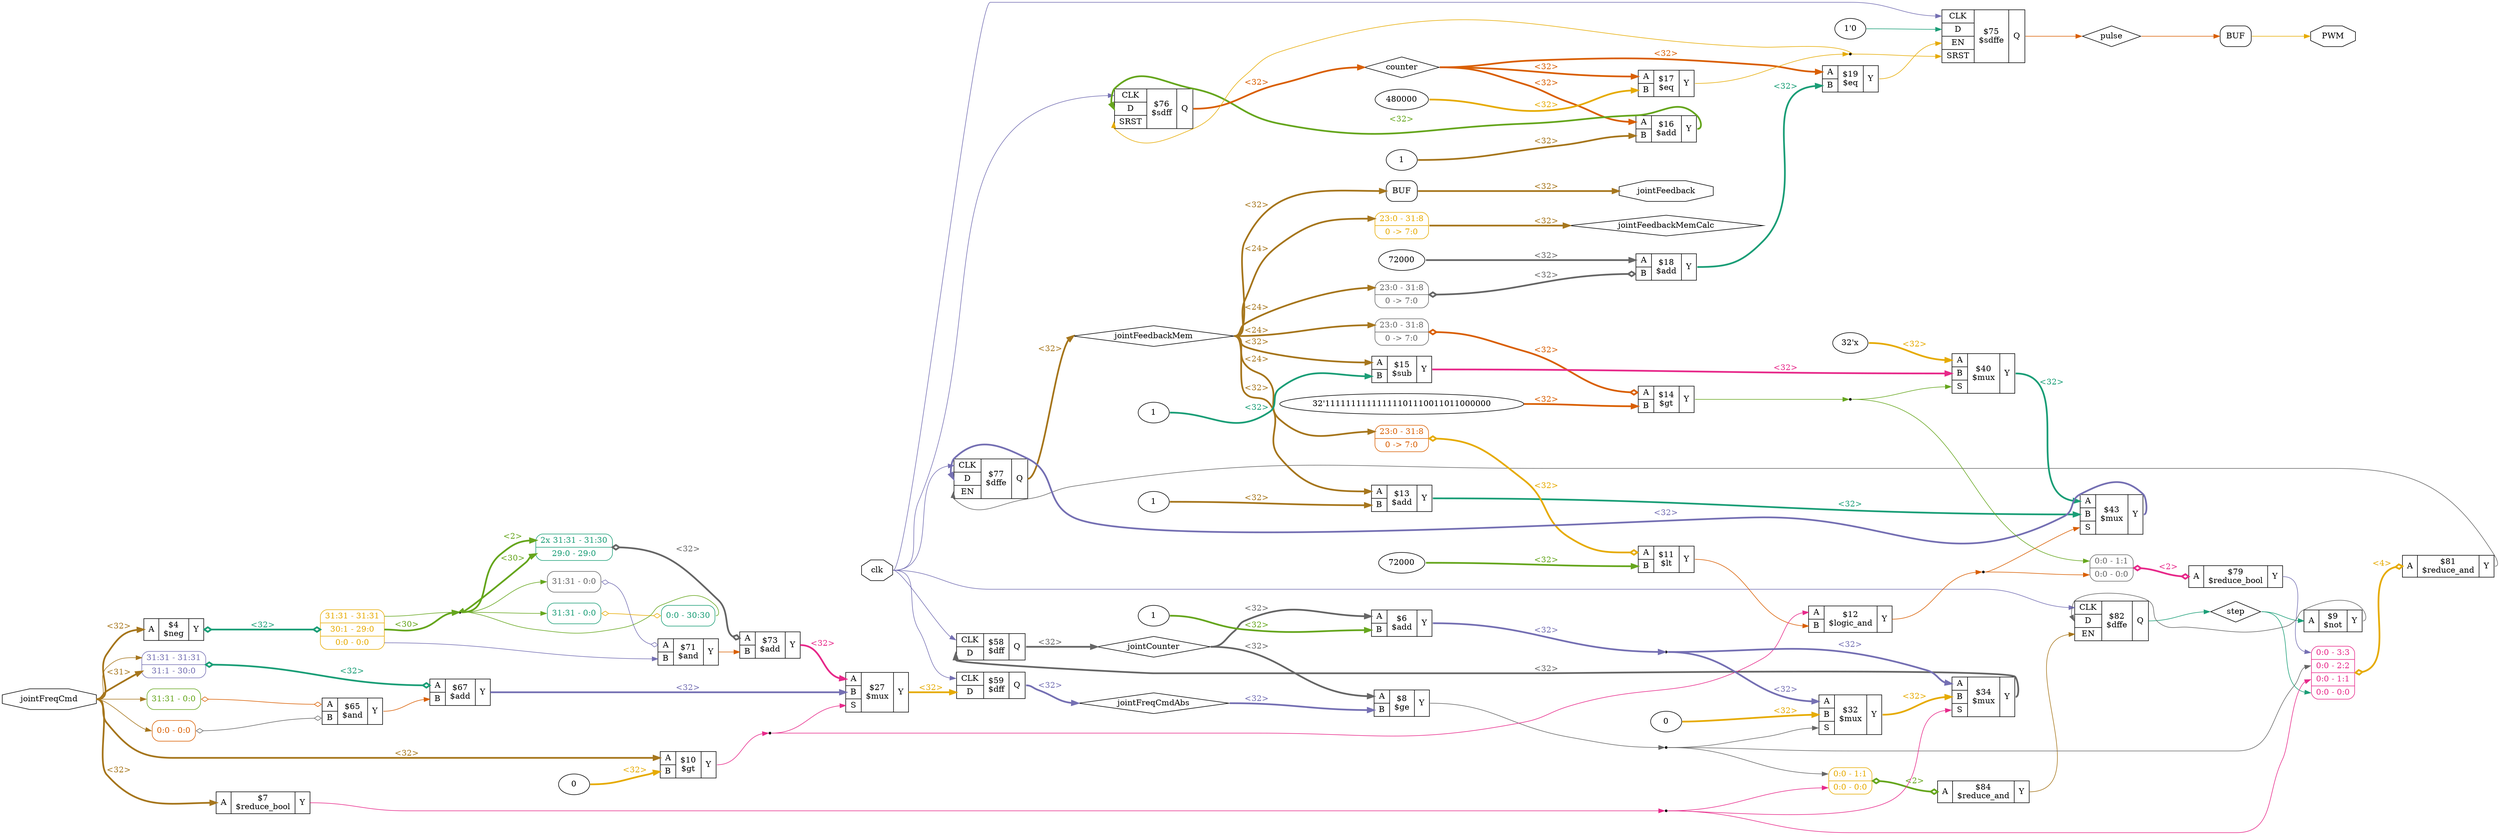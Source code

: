 digraph "joint_rcservo" {
rankdir="LR";
remincross=true;
n29 [ shape=octagon, label="PWM", color="black", fontcolor="black" ];
n30 [ shape=octagon, label="clk", color="black", fontcolor="black" ];
n31 [ shape=diamond, label="counter", color="black", fontcolor="black" ];
n32 [ shape=diamond, label="jointCounter", color="black", fontcolor="black" ];
n33 [ shape=octagon, label="jointFeedback", color="black", fontcolor="black" ];
n34 [ shape=diamond, label="jointFeedbackMem", color="black", fontcolor="black" ];
n35 [ shape=diamond, label="jointFeedbackMemCalc", color="black", fontcolor="black" ];
n36 [ shape=octagon, label="jointFreqCmd", color="black", fontcolor="black" ];
n37 [ shape=diamond, label="jointFreqCmdAbs", color="black", fontcolor="black" ];
n38 [ shape=diamond, label="pulse", color="black", fontcolor="black" ];
n39 [ shape=diamond, label="step", color="black", fontcolor="black" ];
v0 [ label="1" ];
c43 [ shape=record, label="{{<p40> A|<p41> B}|$6\n$add|{<p42> Y}}",  ];
v1 [ label="1" ];
c44 [ shape=record, label="{{<p40> A|<p41> B}|$13\n$add|{<p42> Y}}",  ];
v2 [ label="1" ];
c45 [ shape=record, label="{{<p40> A|<p41> B}|$16\n$add|{<p42> Y}}",  ];
v3 [ label="72000" ];
c46 [ shape=record, label="{{<p40> A|<p41> B}|$18\n$add|{<p42> Y}}",  ];
x4 [ shape=record, style=rounded, label="<s1> 23:0 - 31:8 |0 -&gt; 7:0 ", colorscheme="dark28", color="8", fontcolor="8" ];
x4:e -> c46:p41:w [arrowhead=odiamond, arrowtail=odiamond, dir=both, colorscheme="dark28", color="8", fontcolor="8", style="setlinewidth(3)", label="<32>"];
v5 [ label="1'0" ];
c52 [ shape=record, label="{{<p47> CLK|<p48> D|<p49> EN|<p50> SRST}|$75\n$sdffe|{<p51> Q}}",  ];
c53 [ shape=record, label="{{<p47> CLK|<p48> D|<p50> SRST}|$76\n$sdff|{<p51> Q}}",  ];
c54 [ shape=record, label="{{<p47> CLK|<p48> D|<p49> EN}|$77\n$dffe|{<p51> Q}}",  ];
c55 [ shape=record, label="{{<p47> CLK|<p48> D|<p49> EN}|$82\n$dffe|{<p51> Q}}",  ];
c56 [ shape=record, label="{{<p40> A}|$79\n$reduce_bool|{<p42> Y}}",  ];
x6 [ shape=record, style=rounded, label="<s1> 0:0 - 1:1 |<s0> 0:0 - 0:0 ", colorscheme="dark28", color="8", fontcolor="8" ];
x6:e -> c56:p40:w [arrowhead=odiamond, arrowtail=odiamond, dir=both, colorscheme="dark28", color="4", fontcolor="4", style="setlinewidth(3)", label="<2>"];
c57 [ shape=record, label="{{<p40> A}|$81\n$reduce_and|{<p42> Y}}",  ];
x7 [ shape=record, style=rounded, label="<s3> 0:0 - 3:3 |<s2> 0:0 - 2:2 |<s1> 0:0 - 1:1 |<s0> 0:0 - 0:0 ", colorscheme="dark28", color="4", fontcolor="4" ];
x7:e -> c57:p40:w [arrowhead=odiamond, arrowtail=odiamond, dir=both, colorscheme="dark28", color="6", fontcolor="6", style="setlinewidth(3)", label="<4>"];
c58 [ shape=record, label="{{<p40> A}|$84\n$reduce_and|{<p42> Y}}",  ];
x8 [ shape=record, style=rounded, label="<s1> 0:0 - 1:1 |<s0> 0:0 - 0:0 ", colorscheme="dark28", color="6", fontcolor="6" ];
x8:e -> c58:p40:w [arrowhead=odiamond, arrowtail=odiamond, dir=both, colorscheme="dark28", color="5", fontcolor="5", style="setlinewidth(3)", label="<2>"];
c59 [ shape=record, label="{{<p40> A|<p41> B}|$65\n$and|{<p42> Y}}",  ];
x9 [ shape=record, style=rounded, label="<s0> 31:31 - 0:0 ", colorscheme="dark28", color="5", fontcolor="5" ];
x9:e -> c59:p40:w [arrowhead=odiamond, arrowtail=odiamond, dir=both, colorscheme="dark28", color="2", fontcolor="2", label=""];
x10 [ shape=record, style=rounded, label="<s0> 0:0 - 0:0 ", colorscheme="dark28", color="2", fontcolor="2" ];
x10:e -> c59:p41:w [arrowhead=odiamond, arrowtail=odiamond, dir=both, colorscheme="dark28", color="8", fontcolor="8", label=""];
c60 [ shape=record, label="{{<p40> A|<p41> B}|$71\n$and|{<p42> Y}}",  ];
x11 [ shape=record, style=rounded, label="<s0> 31:31 - 0:0 ", colorscheme="dark28", color="8", fontcolor="8" ];
x11:e -> c60:p40:w [arrowhead=odiamond, arrowtail=odiamond, dir=both, colorscheme="dark28", color="3", fontcolor="3", label=""];
c61 [ shape=record, label="{{<p40> A|<p41> B}|$67\n$add|{<p42> Y}}",  ];
x12 [ shape=record, style=rounded, label="<s1> 31:31 - 31:31 |<s0> 31:1 - 30:0 ", colorscheme="dark28", color="3", fontcolor="3" ];
x12:e -> c61:p40:w [arrowhead=odiamond, arrowtail=odiamond, dir=both, colorscheme="dark28", color="1", fontcolor="1", style="setlinewidth(3)", label="<32>"];
c62 [ shape=record, label="{{<p40> A|<p41> B}|$73\n$add|{<p42> Y}}",  ];
x13 [ shape=record, style=rounded, label="<s2> 2x 31:31 - 31:30 |<s0> 29:0 - 29:0 ", colorscheme="dark28", color="1", fontcolor="1" ];
x13:e -> c62:p40:w [arrowhead=odiamond, arrowtail=odiamond, dir=both, colorscheme="dark28", color="8", fontcolor="8", style="setlinewidth(3)", label="<32>"];
v14 [ label="480000" ];
c63 [ shape=record, label="{{<p40> A|<p41> B}|$17\n$eq|{<p42> Y}}",  ];
c64 [ shape=record, label="{{<p40> A|<p41> B}|$19\n$eq|{<p42> Y}}",  ];
c65 [ shape=record, label="{{<p40> A|<p41> B}|$8\n$ge|{<p42> Y}}",  ];
v15 [ label="0" ];
c66 [ shape=record, label="{{<p40> A|<p41> B}|$10\n$gt|{<p42> Y}}",  ];
v17 [ label="32'11111111111111101110011011000000" ];
c67 [ shape=record, label="{{<p40> A|<p41> B}|$14\n$gt|{<p42> Y}}",  ];
x16 [ shape=record, style=rounded, label="<s1> 23:0 - 31:8 |0 -&gt; 7:0 ", colorscheme="dark28", color="8", fontcolor="8" ];
x16:e -> c67:p40:w [arrowhead=odiamond, arrowtail=odiamond, dir=both, colorscheme="dark28", color="2", fontcolor="2", style="setlinewidth(3)", label="<32>"];
c68 [ shape=record, label="{{<p40> A|<p41> B}|$12\n$logic_and|{<p42> Y}}",  ];
v19 [ label="72000" ];
c69 [ shape=record, label="{{<p40> A|<p41> B}|$11\n$lt|{<p42> Y}}",  ];
x18 [ shape=record, style=rounded, label="<s1> 23:0 - 31:8 |0 -&gt; 7:0 ", colorscheme="dark28", color="2", fontcolor="2" ];
x18:e -> c69:p40:w [arrowhead=odiamond, arrowtail=odiamond, dir=both, colorscheme="dark28", color="6", fontcolor="6", style="setlinewidth(3)", label="<32>"];
c70 [ shape=record, label="{{<p40> A}|$7\n$reduce_bool|{<p42> Y}}",  ];
c71 [ shape=record, label="{{<p40> A}|$4\n$neg|{<p42> Y}}",  ];
x20 [ shape=record, style=rounded, label="<s2> 31:31 - 31:31 |<s1> 30:1 - 29:0 |<s0> 0:0 - 0:0 ", colorscheme="dark28", color="6", fontcolor="6" ];
c71:p42:e -> x20:w [arrowhead=odiamond, arrowtail=odiamond, dir=both, colorscheme="dark28", color="1", fontcolor="1", style="setlinewidth(3)", label="<32>"];
c72 [ shape=record, label="{{<p40> A}|$9\n$not|{<p42> Y}}",  ];
c73 [ shape=record, label="{{<p47> CLK|<p48> D}|$58\n$dff|{<p51> Q}}",  ];
c74 [ shape=record, label="{{<p47> CLK|<p48> D}|$59\n$dff|{<p51> Q}}",  ];
c76 [ shape=record, label="{{<p40> A|<p41> B|<p75> S}|$27\n$mux|{<p42> Y}}",  ];
v21 [ label="0" ];
c77 [ shape=record, label="{{<p40> A|<p41> B|<p75> S}|$32\n$mux|{<p42> Y}}",  ];
c78 [ shape=record, label="{{<p40> A|<p41> B|<p75> S}|$34\n$mux|{<p42> Y}}",  ];
v22 [ label="32'x" ];
c79 [ shape=record, label="{{<p40> A|<p41> B|<p75> S}|$40\n$mux|{<p42> Y}}",  ];
c80 [ shape=record, label="{{<p40> A|<p41> B|<p75> S}|$43\n$mux|{<p42> Y}}",  ];
v23 [ label="1" ];
c81 [ shape=record, label="{{<p40> A|<p41> B}|$15\n$sub|{<p42> Y}}",  ];
x24 [ shape=record, style=rounded, label="<s0> 31:31 - 0:0 ", colorscheme="dark28", color="1", fontcolor="1" ];
x25 [ shape=record, style=rounded, label="<s0> 0:0 - 30:30 ", colorscheme="dark28", color="1", fontcolor="1" ];
x24:e -> x25:w [arrowhead=odiamond, arrowtail=odiamond, dir=both, colorscheme="dark28", color="6", fontcolor="6", label=""];
x26 [shape=box, style=rounded, label="BUF", ];
x27 [shape=box, style=rounded, label="BUF", ];
x28 [ shape=record, style=rounded, label="<s1> 23:0 - 31:8 |0 -&gt; 7:0 ", colorscheme="dark28", color="6", fontcolor="6" ];
c78:p42:e -> c73:p48:w [colorscheme="dark28", color="8", fontcolor="8", style="setlinewidth(3)", label="<32>"];
n10 [ shape=point ];
x20:s1:e -> n10:w [colorscheme="dark28", color="5", fontcolor="5", style="setlinewidth(3)", label="<30>"];
x20:s2:e -> n10:w [colorscheme="dark28", color="5", fontcolor="5", label=""];
x25:s0:e -> n10:w [colorscheme="dark28", color="5", fontcolor="5", label=""];
n10:e -> x11:s0:w [colorscheme="dark28", color="5", fontcolor="5", label=""];
n10:e -> x13:s0:w [colorscheme="dark28", color="5", fontcolor="5", style="setlinewidth(3)", label="<30>"];
n10:e -> x13:s2:w [colorscheme="dark28", color="5", fontcolor="5", style="setlinewidth(3)", label="<2>"];
n10:e -> x24:s0:w [colorscheme="dark28", color="5", fontcolor="5", label=""];
x20:s0:e -> c60:p41:w [colorscheme="dark28", color="3", fontcolor="3", label=""];
c59:p42:e -> c61:p41:w [colorscheme="dark28", color="2", fontcolor="2", label=""];
c60:p42:e -> c62:p41:w [colorscheme="dark28", color="2", fontcolor="2", label=""];
c61:p42:e -> c76:p41:w [colorscheme="dark28", color="3", fontcolor="3", style="setlinewidth(3)", label="<32>"];
c62:p42:e -> c76:p40:w [colorscheme="dark28", color="4", fontcolor="4", style="setlinewidth(3)", label="<32>"];
n16 [ shape=point ];
c63:p42:e -> n16:w [colorscheme="dark28", color="6", fontcolor="6", label=""];
n16:e -> c52:p50:w [colorscheme="dark28", color="6", fontcolor="6", label=""];
n16:e -> c53:p50:w [colorscheme="dark28", color="6", fontcolor="6", label=""];
c64:p42:e -> c52:p49:w [colorscheme="dark28", color="6", fontcolor="6", label=""];
n18 [ shape=point ];
c65:p42:e -> n18:w [colorscheme="dark28", color="8", fontcolor="8", label=""];
n18:e -> c77:p75:w [colorscheme="dark28", color="8", fontcolor="8", label=""];
n18:e -> x7:s2:w [colorscheme="dark28", color="8", fontcolor="8", label=""];
n18:e -> x8:s1:w [colorscheme="dark28", color="8", fontcolor="8", label=""];
n19 [ shape=point ];
c66:p42:e -> n19:w [colorscheme="dark28", color="4", fontcolor="4", label=""];
n19:e -> c68:p40:w [colorscheme="dark28", color="4", fontcolor="4", label=""];
n19:e -> c76:p75:w [colorscheme="dark28", color="4", fontcolor="4", label=""];
c76:p42:e -> c74:p48:w [colorscheme="dark28", color="6", fontcolor="6", style="setlinewidth(3)", label="<32>"];
n20 [ shape=point ];
c67:p42:e -> n20:w [colorscheme="dark28", color="5", fontcolor="5", label=""];
n20:e -> c79:p75:w [colorscheme="dark28", color="5", fontcolor="5", label=""];
n20:e -> x6:s1:w [colorscheme="dark28", color="5", fontcolor="5", label=""];
n21 [ shape=point ];
c68:p42:e -> n21:w [colorscheme="dark28", color="2", fontcolor="2", label=""];
n21:e -> c80:p75:w [colorscheme="dark28", color="2", fontcolor="2", label=""];
n21:e -> x6:s0:w [colorscheme="dark28", color="2", fontcolor="2", label=""];
c69:p42:e -> c68:p41:w [colorscheme="dark28", color="2", fontcolor="2", label=""];
n23 [ shape=point ];
c70:p42:e -> n23:w [colorscheme="dark28", color="4", fontcolor="4", label=""];
n23:e -> c78:p75:w [colorscheme="dark28", color="4", fontcolor="4", label=""];
n23:e -> x7:s1:w [colorscheme="dark28", color="4", fontcolor="4", label=""];
n23:e -> x8:s0:w [colorscheme="dark28", color="4", fontcolor="4", label=""];
c72:p42:e -> c55:p48:w [colorscheme="dark28", color="8", fontcolor="8", label=""];
c77:p42:e -> c78:p41:w [colorscheme="dark28", color="6", fontcolor="6", style="setlinewidth(3)", label="<32>"];
c79:p42:e -> c80:p40:w [colorscheme="dark28", color="1", fontcolor="1", style="setlinewidth(3)", label="<32>"];
c80:p42:e -> c54:p48:w [colorscheme="dark28", color="3", fontcolor="3", style="setlinewidth(3)", label="<32>"];
c81:p42:e -> c79:p41:w [colorscheme="dark28", color="4", fontcolor="4", style="setlinewidth(3)", label="<32>"];
x26:e -> n29:w [colorscheme="dark28", color="6", fontcolor="6", label=""];
n3 [ shape=point ];
c43:p42:e -> n3:w [colorscheme="dark28", color="3", fontcolor="3", style="setlinewidth(3)", label="<32>"];
n3:e -> c77:p40:w [colorscheme="dark28", color="3", fontcolor="3", style="setlinewidth(3)", label="<32>"];
n3:e -> c78:p40:w [colorscheme="dark28", color="3", fontcolor="3", style="setlinewidth(3)", label="<32>"];
n30:e -> c52:p47:w [colorscheme="dark28", color="3", fontcolor="3", label=""];
n30:e -> c53:p47:w [colorscheme="dark28", color="3", fontcolor="3", label=""];
n30:e -> c54:p47:w [colorscheme="dark28", color="3", fontcolor="3", label=""];
n30:e -> c55:p47:w [colorscheme="dark28", color="3", fontcolor="3", label=""];
n30:e -> c73:p47:w [colorscheme="dark28", color="3", fontcolor="3", label=""];
n30:e -> c74:p47:w [colorscheme="dark28", color="3", fontcolor="3", label=""];
c53:p51:e -> n31:w [colorscheme="dark28", color="2", fontcolor="2", style="setlinewidth(3)", label="<32>"];
n31:e -> c45:p40:w [colorscheme="dark28", color="2", fontcolor="2", style="setlinewidth(3)", label="<32>"];
n31:e -> c63:p40:w [colorscheme="dark28", color="2", fontcolor="2", style="setlinewidth(3)", label="<32>"];
n31:e -> c64:p40:w [colorscheme="dark28", color="2", fontcolor="2", style="setlinewidth(3)", label="<32>"];
c73:p51:e -> n32:w [colorscheme="dark28", color="8", fontcolor="8", style="setlinewidth(3)", label="<32>"];
n32:e -> c43:p40:w [colorscheme="dark28", color="8", fontcolor="8", style="setlinewidth(3)", label="<32>"];
n32:e -> c65:p40:w [colorscheme="dark28", color="8", fontcolor="8", style="setlinewidth(3)", label="<32>"];
x27:e -> n33:w [colorscheme="dark28", color="7", fontcolor="7", style="setlinewidth(3)", label="<32>"];
c54:p51:e -> n34:w [colorscheme="dark28", color="7", fontcolor="7", style="setlinewidth(3)", label="<32>"];
n34:e -> c44:p40:w [colorscheme="dark28", color="7", fontcolor="7", style="setlinewidth(3)", label="<32>"];
n34:e -> c81:p40:w [colorscheme="dark28", color="7", fontcolor="7", style="setlinewidth(3)", label="<32>"];
n34:e -> x16:s1:w [colorscheme="dark28", color="7", fontcolor="7", style="setlinewidth(3)", label="<24>"];
n34:e -> x18:s1:w [colorscheme="dark28", color="7", fontcolor="7", style="setlinewidth(3)", label="<24>"];
n34:e -> x27:w [colorscheme="dark28", color="7", fontcolor="7", style="setlinewidth(3)", label="<32>"];
n34:e -> x28:s1:w [colorscheme="dark28", color="7", fontcolor="7", style="setlinewidth(3)", label="<24>"];
n34:e -> x4:s1:w [colorscheme="dark28", color="7", fontcolor="7", style="setlinewidth(3)", label="<24>"];
x28:e -> n35:w [colorscheme="dark28", color="7", fontcolor="7", style="setlinewidth(3)", label="<32>"];
n36:e -> c66:p40:w [colorscheme="dark28", color="7", fontcolor="7", style="setlinewidth(3)", label="<32>"];
n36:e -> c70:p40:w [colorscheme="dark28", color="7", fontcolor="7", style="setlinewidth(3)", label="<32>"];
n36:e -> c71:p40:w [colorscheme="dark28", color="7", fontcolor="7", style="setlinewidth(3)", label="<32>"];
n36:e -> x10:s0:w [colorscheme="dark28", color="7", fontcolor="7", label=""];
n36:e -> x12:s0:w [colorscheme="dark28", color="7", fontcolor="7", style="setlinewidth(3)", label="<31>"];
n36:e -> x12:s1:w [colorscheme="dark28", color="7", fontcolor="7", label=""];
n36:e -> x9:s0:w [colorscheme="dark28", color="7", fontcolor="7", label=""];
c74:p51:e -> n37:w [colorscheme="dark28", color="3", fontcolor="3", style="setlinewidth(3)", label="<32>"];
n37:e -> c65:p41:w [colorscheme="dark28", color="3", fontcolor="3", style="setlinewidth(3)", label="<32>"];
c52:p51:e -> n38:w [colorscheme="dark28", color="2", fontcolor="2", label=""];
n38:e -> x26:w [colorscheme="dark28", color="2", fontcolor="2", label=""];
c55:p51:e -> n39:w [colorscheme="dark28", color="1", fontcolor="1", label=""];
n39:e -> c72:p40:w [colorscheme="dark28", color="1", fontcolor="1", label=""];
n39:e -> x7:s0:w [colorscheme="dark28", color="1", fontcolor="1", label=""];
c44:p42:e -> c80:p41:w [colorscheme="dark28", color="1", fontcolor="1", style="setlinewidth(3)", label="<32>"];
c45:p42:e -> c53:p48:w [colorscheme="dark28", color="5", fontcolor="5", style="setlinewidth(3)", label="<32>"];
c46:p42:e -> c64:p41:w [colorscheme="dark28", color="1", fontcolor="1", style="setlinewidth(3)", label="<32>"];
c56:p42:e -> x7:s3:w [colorscheme="dark28", color="3", fontcolor="3", label=""];
c57:p42:e -> c54:p49:w [colorscheme="dark28", color="8", fontcolor="8", label=""];
c58:p42:e -> c55:p49:w [colorscheme="dark28", color="7", fontcolor="7", label=""];
v0:e -> c43:p41:w [colorscheme="dark28", color="5", fontcolor="5", style="setlinewidth(3)", label="<32>"];
v1:e -> c44:p41:w [colorscheme="dark28", color="7", fontcolor="7", style="setlinewidth(3)", label="<32>"];
v14:e -> c63:p41:w [colorscheme="dark28", color="6", fontcolor="6", style="setlinewidth(3)", label="<32>"];
v15:e -> c66:p41:w [colorscheme="dark28", color="6", fontcolor="6", style="setlinewidth(3)", label="<32>"];
v17:e -> c67:p41:w [colorscheme="dark28", color="2", fontcolor="2", style="setlinewidth(3)", label="<32>"];
v19:e -> c69:p41:w [colorscheme="dark28", color="5", fontcolor="5", style="setlinewidth(3)", label="<32>"];
v2:e -> c45:p41:w [colorscheme="dark28", color="7", fontcolor="7", style="setlinewidth(3)", label="<32>"];
v21:e -> c77:p41:w [colorscheme="dark28", color="6", fontcolor="6", style="setlinewidth(3)", label="<32>"];
v22:e -> c79:p40:w [colorscheme="dark28", color="6", fontcolor="6", style="setlinewidth(3)", label="<32>"];
v23:e -> c81:p41:w [colorscheme="dark28", color="1", fontcolor="1", style="setlinewidth(3)", label="<32>"];
v3:e -> c46:p40:w [colorscheme="dark28", color="8", fontcolor="8", style="setlinewidth(3)", label="<32>"];
v5:e -> c52:p48:w [colorscheme="dark28", color="1", fontcolor="1", label=""];
}
